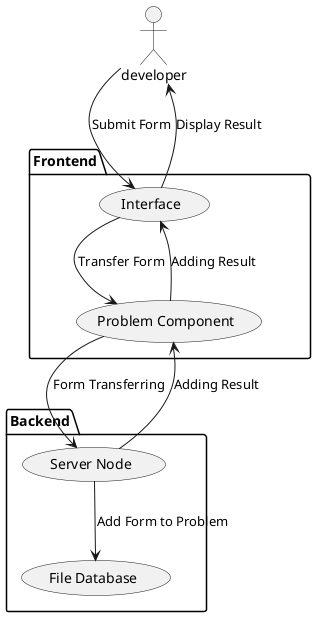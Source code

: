 ' 开发者在提交题目时可以通过HTTP协议发送填写的表单，服务器将会对该表单进行处理并加入题目的属性中。在向学习者显示题目时，服务器会查询相关属性以决定收费金额。
@startuml
' left to right direction
actor developer as de
package Frontend {
    usecase "Interface" as inter
    usecase "Problem Component" as pc
}
package Backend {
  usecase "File Database" as fd
  usecase "Server Node" as sn
}
de --> inter: "Submit Form"
inter --> pc: "Transfer Form"
pc --> sn: "Form Transferring"
sn --> fd: "Add Form to Problem"
sn --> pc: "Adding Result"
pc --> inter: "Adding Result"
inter --> de: "Display Result"
@enduml